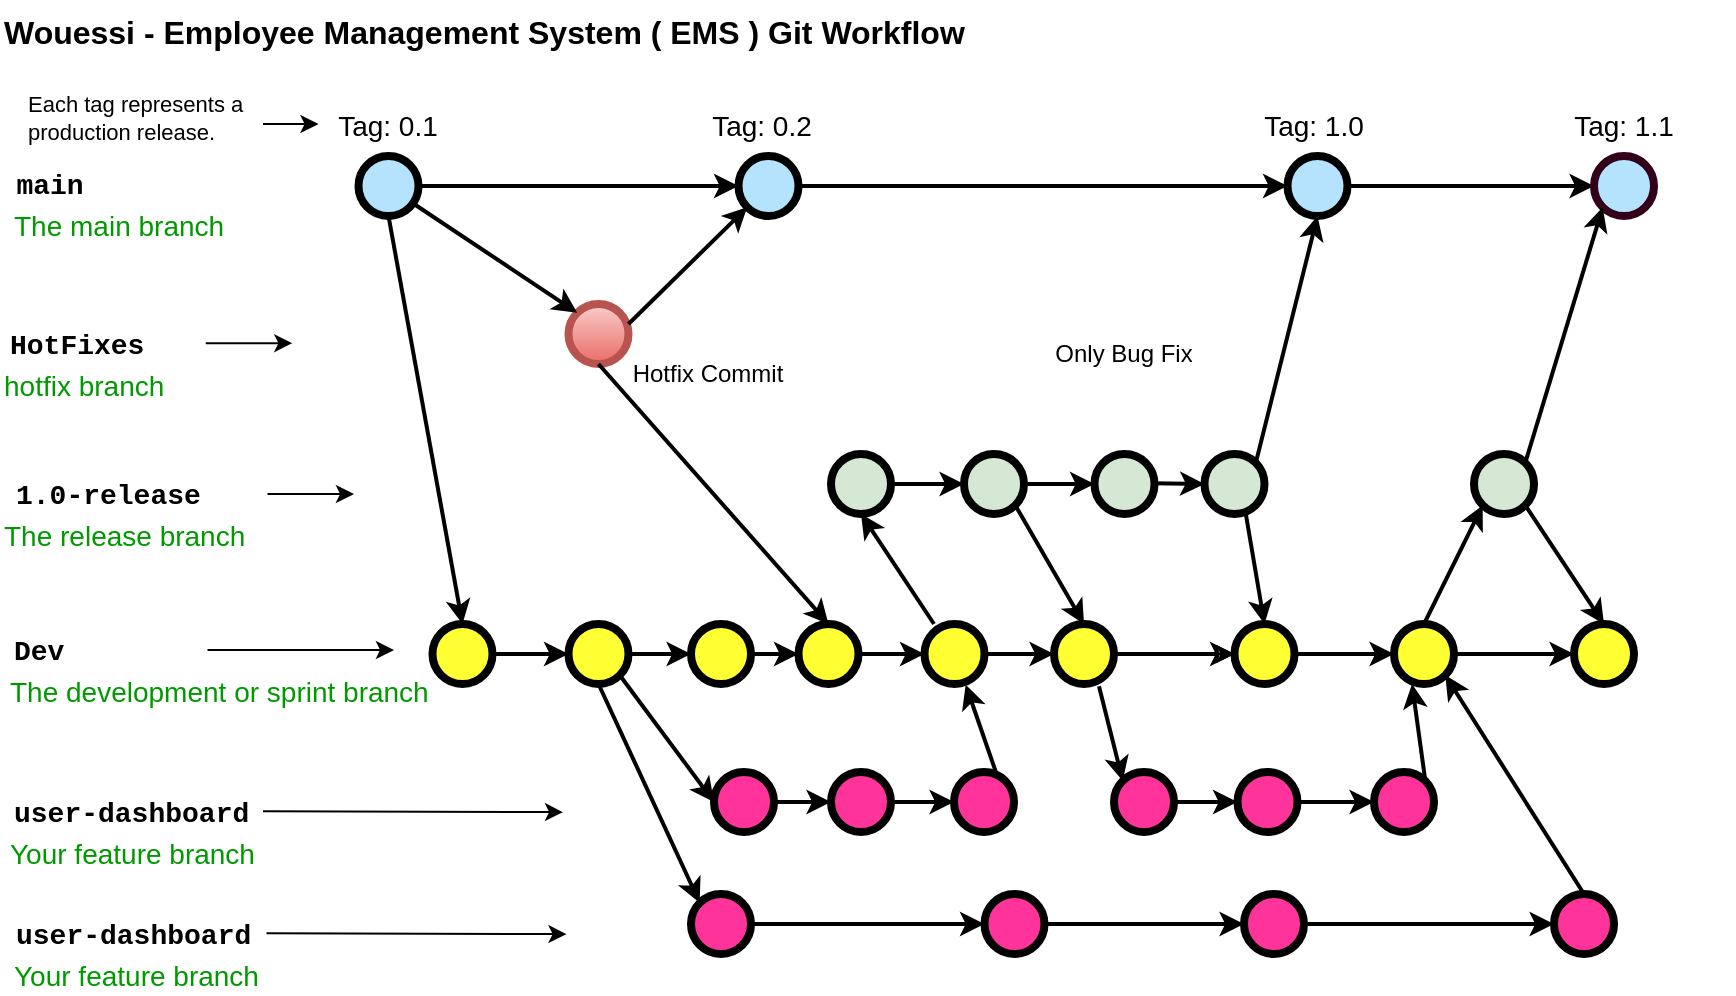 <mxfile version="26.0.8">
  <diagram id="yPxyJZ8AM_hMuL3Unpa9" name="complex gitflow">
    <mxGraphModel dx="1195" dy="658" grid="1" gridSize="10" guides="1" tooltips="1" connect="1" arrows="1" fold="1" page="1" pageScale="1" pageWidth="1100" pageHeight="850" math="0" shadow="0">
      <root>
        <mxCell id="0" />
        <mxCell id="1" parent="0" />
        <mxCell id="uWUnNED6HEl2aK5fdaIb-7" value="Hotfix Commit" style="text;html=1;strokeColor=none;fillColor=none;align=center;verticalAlign=middle;whiteSpace=wrap;overflow=hidden;" parent="1" vertex="1">
          <mxGeometry x="397.25" y="290" width="80" height="30" as="geometry" />
        </mxCell>
        <mxCell id="-gOCYcz9y2R_TqC1MYeh-145" value="" style="edgeStyle=orthogonalEdgeStyle;rounded=0;orthogonalLoop=1;jettySize=auto;html=1;entryX=0;entryY=0.5;entryDx=0;entryDy=0;entryPerimeter=0;strokeColor=default;strokeWidth=2;align=center;verticalAlign=middle;fontFamily=Helvetica;fontSize=11;fontColor=default;labelBackgroundColor=default;endArrow=classic;" edge="1" parent="1" source="uWUnNED6HEl2aK5fdaIb-10" target="-gOCYcz9y2R_TqC1MYeh-14">
          <mxGeometry relative="1" as="geometry">
            <mxPoint x="387.25" y="211" as="targetPoint" />
          </mxGeometry>
        </mxCell>
        <mxCell id="uWUnNED6HEl2aK5fdaIb-10" value="" style="verticalLabelPosition=bottom;verticalAlign=top;html=1;strokeWidth=4;shape=mxgraph.flowchart.on-page_reference;plain-blue;gradientColor=none;fillColor=#B5E3Fe;strokeColor=#000000;" parent="1" vertex="1">
          <mxGeometry x="262.25" y="196" width="30" height="30" as="geometry" />
        </mxCell>
        <mxCell id="-gOCYcz9y2R_TqC1MYeh-155" value="" style="edgeStyle=orthogonalEdgeStyle;rounded=0;orthogonalLoop=1;jettySize=auto;html=1;strokeColor=default;strokeWidth=2;align=center;verticalAlign=middle;fontFamily=Helvetica;fontSize=11;fontColor=default;labelBackgroundColor=default;endArrow=classic;" edge="1" parent="1" source="uWUnNED6HEl2aK5fdaIb-11" target="uWUnNED6HEl2aK5fdaIb-109">
          <mxGeometry relative="1" as="geometry">
            <mxPoint x="851.75" y="211" as="targetPoint" />
          </mxGeometry>
        </mxCell>
        <mxCell id="uWUnNED6HEl2aK5fdaIb-11" value="" style="verticalLabelPosition=bottom;verticalAlign=top;html=1;strokeWidth=4;shape=mxgraph.flowchart.on-page_reference;plain-blue;gradientColor=none;strokeColor=#000000;fillColor=#B5E3FE;" parent="1" vertex="1">
          <mxGeometry x="726.75" y="196" width="30" height="30" as="geometry" />
        </mxCell>
        <mxCell id="uWUnNED6HEl2aK5fdaIb-109" value="" style="verticalLabelPosition=bottom;verticalAlign=top;html=1;strokeWidth=4;shape=mxgraph.flowchart.on-page_reference;plain-blue;gradientColor=none;strokeColor=#33001A;fillColor=#B5E3FE;" parent="1" vertex="1">
          <mxGeometry x="880" y="196" width="30" height="30" as="geometry" />
        </mxCell>
        <mxCell id="uWUnNED6HEl2aK5fdaIb-13" value="main" style="text;html=1;strokeColor=none;fillColor=none;align=center;verticalAlign=middle;whiteSpace=wrap;overflow=hidden;fontSize=14;fontStyle=1;fontFamily=Courier New;" parent="1" vertex="1">
          <mxGeometry x="83" y="190" width="50" height="42" as="geometry" />
        </mxCell>
        <mxCell id="uWUnNED6HEl2aK5fdaIb-15" value="" style="verticalLabelPosition=bottom;verticalAlign=top;html=1;strokeWidth=4;shape=mxgraph.flowchart.on-page_reference;plain-purple;gradientColor=none;strokeColor=#000000;fillColor=#D5E8D4;" parent="1" vertex="1">
          <mxGeometry x="498.5" y="345" width="30" height="30" as="geometry" />
        </mxCell>
        <mxCell id="uWUnNED6HEl2aK5fdaIb-17" value="" style="verticalLabelPosition=bottom;verticalAlign=top;html=1;strokeWidth=4;shape=mxgraph.flowchart.on-page_reference;plain-purple;gradientColor=none;strokeColor=#000000;fillColor=#D5E8D4;" parent="1" vertex="1">
          <mxGeometry x="565" y="345" width="30" height="30" as="geometry" />
        </mxCell>
        <mxCell id="uWUnNED6HEl2aK5fdaIb-19" value="" style="verticalLabelPosition=bottom;verticalAlign=top;html=1;strokeWidth=4;shape=mxgraph.flowchart.on-page_reference;plain-purple;gradientColor=none;strokeColor=#000000;fillColor=#D5E8D4;" parent="1" vertex="1">
          <mxGeometry x="630.25" y="345" width="30" height="30" as="geometry" />
        </mxCell>
        <mxCell id="uWUnNED6HEl2aK5fdaIb-20" value="1.0-release" style="text;html=1;strokeColor=none;fillColor=none;align=left;verticalAlign=middle;whiteSpace=wrap;overflow=hidden;fontSize=14;fontStyle=1;fontFamily=Courier New;" parent="1" vertex="1">
          <mxGeometry x="88.75" y="355" width="191.25" height="20" as="geometry" />
        </mxCell>
        <mxCell id="-gOCYcz9y2R_TqC1MYeh-123" value="" style="edgeStyle=orthogonalEdgeStyle;rounded=0;orthogonalLoop=1;jettySize=auto;html=1;entryX=0;entryY=0.5;entryDx=0;entryDy=0;entryPerimeter=0;strokeWidth=2;strokeColor=default;align=center;verticalAlign=middle;fontFamily=Helvetica;fontSize=11;fontColor=default;labelBackgroundColor=default;endArrow=classic;" edge="1" parent="1" source="uWUnNED6HEl2aK5fdaIb-69" target="-gOCYcz9y2R_TqC1MYeh-24">
          <mxGeometry relative="1" as="geometry" />
        </mxCell>
        <mxCell id="uWUnNED6HEl2aK5fdaIb-69" value="" style="verticalLabelPosition=bottom;verticalAlign=top;html=1;strokeWidth=4;shape=mxgraph.flowchart.on-page_reference;plain-purple;gradientColor=none;strokeColor=#000000;fillColor=#FFFF33;" parent="1" vertex="1">
          <mxGeometry x="299.25" y="430" width="30" height="30" as="geometry" />
        </mxCell>
        <mxCell id="-gOCYcz9y2R_TqC1MYeh-119" value="" style="edgeStyle=orthogonalEdgeStyle;rounded=0;orthogonalLoop=1;jettySize=auto;html=1;strokeWidth=2;strokeColor=default;align=center;verticalAlign=middle;fontFamily=Helvetica;fontSize=11;fontColor=default;labelBackgroundColor=default;endArrow=classic;" edge="1" parent="1" source="uWUnNED6HEl2aK5fdaIb-70" target="uWUnNED6HEl2aK5fdaIb-77">
          <mxGeometry relative="1" as="geometry" />
        </mxCell>
        <mxCell id="uWUnNED6HEl2aK5fdaIb-70" value="" style="verticalLabelPosition=bottom;verticalAlign=top;html=1;strokeWidth=4;shape=mxgraph.flowchart.on-page_reference;plain-purple;gradientColor=none;strokeColor=#000000;fillColor=#FFFF33;align=center;fontFamily=Helvetica;fontSize=12;fontColor=default;" parent="1" vertex="1">
          <mxGeometry x="545.25" y="430" width="30" height="30" as="geometry" />
        </mxCell>
        <mxCell id="-gOCYcz9y2R_TqC1MYeh-115" value="" style="edgeStyle=orthogonalEdgeStyle;rounded=0;orthogonalLoop=1;jettySize=auto;html=1;" edge="1" parent="1" source="uWUnNED6HEl2aK5fdaIb-77" target="-gOCYcz9y2R_TqC1MYeh-55">
          <mxGeometry relative="1" as="geometry" />
        </mxCell>
        <mxCell id="uWUnNED6HEl2aK5fdaIb-77" value="" style="verticalLabelPosition=bottom;verticalAlign=top;html=1;strokeWidth=4;shape=mxgraph.flowchart.on-page_reference;plain-purple;gradientColor=none;strokeColor=#000000;fillColor=#FFFF33;align=center;fontFamily=Helvetica;fontSize=12;fontColor=default;" parent="1" vertex="1">
          <mxGeometry x="610" y="430" width="30" height="30" as="geometry" />
        </mxCell>
        <mxCell id="uWUnNED6HEl2aK5fdaIb-95" value="" style="verticalLabelPosition=bottom;verticalAlign=top;html=1;strokeWidth=4;shape=mxgraph.flowchart.on-page_reference;plain-purple;gradientColor=none;strokeColor=#000000;fillColor=#FFFF33;align=center;fontFamily=Helvetica;fontSize=12;fontColor=default;" parent="1" vertex="1">
          <mxGeometry x="870" y="430" width="30" height="30" as="geometry" />
        </mxCell>
        <mxCell id="uWUnNED6HEl2aK5fdaIb-76" value="Dev" style="text;html=1;strokeColor=none;fillColor=none;align=left;verticalAlign=middle;whiteSpace=wrap;overflow=hidden;fontSize=14;fontStyle=1;fontFamily=Courier New;" parent="1" vertex="1">
          <mxGeometry x="87.75" y="433" width="91" height="20" as="geometry" />
        </mxCell>
        <mxCell id="uWUnNED6HEl2aK5fdaIb-84" value="" style="verticalLabelPosition=bottom;verticalAlign=top;html=1;strokeWidth=4;shape=mxgraph.flowchart.on-page_reference;plain-purple;gradientColor=none;strokeColor=#000000;fillColor=#FF3399;align=center;fontFamily=Helvetica;fontSize=12;fontColor=default;" parent="1" vertex="1">
          <mxGeometry x="560" y="504" width="30" height="30" as="geometry" />
        </mxCell>
        <mxCell id="uWUnNED6HEl2aK5fdaIb-86" value="user-dashboard" style="text;html=1;strokeColor=none;fillColor=none;align=left;verticalAlign=middle;whiteSpace=wrap;overflow=hidden;fontSize=14;fontStyle=1;fontFamily=Courier New;" parent="1" vertex="1">
          <mxGeometry x="87.5" y="514" width="240" height="20" as="geometry" />
        </mxCell>
        <mxCell id="uWUnNED6HEl2aK5fdaIb-87" value="The development or sprint branch" style="text;html=1;strokeColor=none;fillColor=none;align=left;verticalAlign=middle;whiteSpace=wrap;overflow=hidden;fontSize=14;fontStyle=0;fontColor=#009900;" parent="1" vertex="1">
          <mxGeometry x="85.75" y="453" width="240" height="20" as="geometry" />
        </mxCell>
        <mxCell id="uWUnNED6HEl2aK5fdaIb-88" value="Your feature branch" style="text;html=1;strokeColor=none;fillColor=none;align=left;verticalAlign=middle;whiteSpace=wrap;overflow=hidden;fontSize=14;fontStyle=0;fontColor=#009900;" parent="1" vertex="1">
          <mxGeometry x="85.75" y="534" width="240" height="20" as="geometry" />
        </mxCell>
        <mxCell id="uWUnNED6HEl2aK5fdaIb-89" value="The release branch" style="text;html=1;strokeColor=none;fillColor=none;align=left;verticalAlign=middle;whiteSpace=wrap;overflow=hidden;fontSize=14;fontStyle=0;fontColor=#009900;" parent="1" vertex="1">
          <mxGeometry x="83" y="375" width="240" height="20" as="geometry" />
        </mxCell>
        <mxCell id="uWUnNED6HEl2aK5fdaIb-90" value="The main branch&lt;br&gt;" style="text;html=1;strokeColor=none;fillColor=none;align=left;verticalAlign=middle;whiteSpace=wrap;overflow=hidden;fontSize=14;fontStyle=0;fontColor=#009900;" parent="1" vertex="1">
          <mxGeometry x="88.25" y="220" width="146.75" height="20" as="geometry" />
        </mxCell>
        <mxCell id="uWUnNED6HEl2aK5fdaIb-91" value="" style="endArrow=classic;html=1;strokeWidth=1;fontFamily=Courier New;fontColor=#009900;" parent="1" edge="1">
          <mxGeometry width="50" height="50" relative="1" as="geometry">
            <mxPoint x="214.5" y="523.58" as="sourcePoint" />
            <mxPoint x="364.5" y="524.08" as="targetPoint" />
          </mxGeometry>
        </mxCell>
        <mxCell id="uWUnNED6HEl2aK5fdaIb-92" value="" style="endArrow=classic;html=1;strokeWidth=1;fontFamily=Courier New;fontColor=#009900;" parent="1" edge="1">
          <mxGeometry width="50" height="50" relative="1" as="geometry">
            <mxPoint x="186.75" y="443" as="sourcePoint" />
            <mxPoint x="280" y="443" as="targetPoint" />
          </mxGeometry>
        </mxCell>
        <mxCell id="uWUnNED6HEl2aK5fdaIb-93" value="" style="endArrow=classic;html=1;strokeWidth=1;fontFamily=Courier New;fontColor=#009900;" parent="1" edge="1">
          <mxGeometry width="50" height="50" relative="1" as="geometry">
            <mxPoint x="216.75" y="365" as="sourcePoint" />
            <mxPoint x="260" y="365" as="targetPoint" />
          </mxGeometry>
        </mxCell>
        <mxCell id="uWUnNED6HEl2aK5fdaIb-101" value="Tag: 1.0" style="text;html=1;strokeColor=none;fillColor=none;align=center;verticalAlign=middle;whiteSpace=wrap;overflow=hidden;fontSize=14;" parent="1" vertex="1">
          <mxGeometry x="685.25" y="170" width="110" height="20" as="geometry" />
        </mxCell>
        <mxCell id="uWUnNED6HEl2aK5fdaIb-103" value="Tag: 0.1" style="text;html=1;strokeColor=none;fillColor=none;align=center;verticalAlign=middle;whiteSpace=wrap;overflow=hidden;fontSize=14;" parent="1" vertex="1">
          <mxGeometry x="242.25" y="170" width="70" height="20" as="geometry" />
        </mxCell>
        <mxCell id="uWUnNED6HEl2aK5fdaIb-106" value="" style="verticalLabelPosition=bottom;verticalAlign=top;html=1;strokeWidth=4;shape=mxgraph.flowchart.on-page_reference;plain-purple;gradientColor=none;strokeColor=#000000;fillColor=#D5E8D4;" parent="1" vertex="1">
          <mxGeometry x="820" y="345" width="30" height="30" as="geometry" />
        </mxCell>
        <mxCell id="uWUnNED6HEl2aK5fdaIb-116" value="Tag: 1.1" style="text;html=1;strokeColor=none;fillColor=none;align=center;verticalAlign=middle;whiteSpace=wrap;overflow=hidden;fontSize=14;" parent="1" vertex="1">
          <mxGeometry x="840" y="170" width="110" height="20" as="geometry" />
        </mxCell>
        <mxCell id="fSnZ5vnYTslC5NarKmr_-9" value="" style="edgeStyle=orthogonalEdgeStyle;rounded=0;orthogonalLoop=1;jettySize=auto;html=1;fontSize=12;fontColor=#000000;entryX=0;entryY=0.5;entryDx=0;entryDy=0;" parent="1" source="fSnZ5vnYTslC5NarKmr_-8" target="uWUnNED6HEl2aK5fdaIb-103" edge="1">
          <mxGeometry relative="1" as="geometry">
            <mxPoint x="222.25" y="180" as="targetPoint" />
            <Array as="points">
              <mxPoint x="222.25" y="180" />
              <mxPoint x="222.25" y="180" />
            </Array>
          </mxGeometry>
        </mxCell>
        <mxCell id="fSnZ5vnYTslC5NarKmr_-8" value="&lt;span style=&quot;text-align: center; font-size: 11px;&quot;&gt;Each tag represents a production release.&lt;/span&gt;" style="text;html=1;strokeColor=none;fillColor=none;align=left;verticalAlign=middle;whiteSpace=wrap;overflow=hidden;fontSize=11;fontStyle=0;fontColor=#000000;" parent="1" vertex="1">
          <mxGeometry x="94.5" y="158" width="120" height="38" as="geometry" />
        </mxCell>
        <UserObject label="Wouessi - Employee Management System ( EMS ) Git Workflow" link="https://nvie.com/posts/a-successful-git-branching-model/" id="9hBKPDzoitwpIBdzFDQ7-2">
          <mxCell style="text;whiteSpace=wrap;html=1;fontStyle=1;fontSize=16;" parent="1" vertex="1">
            <mxGeometry x="83" y="118" width="855.5" height="40" as="geometry" />
          </mxCell>
        </UserObject>
        <mxCell id="9hBKPDzoitwpIBdzFDQ7-61" value="Tag: 0.2" style="text;html=1;strokeColor=none;fillColor=none;align=center;verticalAlign=middle;whiteSpace=wrap;overflow=hidden;fontSize=14;" parent="1" vertex="1">
          <mxGeometry x="428.5" y="170" width="70" height="20" as="geometry" />
        </mxCell>
        <mxCell id="-gOCYcz9y2R_TqC1MYeh-131" value="" style="edgeStyle=orthogonalEdgeStyle;rounded=0;orthogonalLoop=1;jettySize=auto;html=1;strokeColor=default;strokeWidth=2;align=center;verticalAlign=middle;fontFamily=Helvetica;fontSize=11;fontColor=default;labelBackgroundColor=default;endArrow=classic;" edge="1" parent="1" source="uWUnNED6HEl2aK5fdaIb-82" target="-gOCYcz9y2R_TqC1MYeh-28">
          <mxGeometry relative="1" as="geometry" />
        </mxCell>
        <mxCell id="uWUnNED6HEl2aK5fdaIb-82" value="" style="verticalLabelPosition=bottom;verticalAlign=top;html=1;strokeWidth=4;shape=mxgraph.flowchart.on-page_reference;plain-purple;gradientColor=none;strokeColor=#000000;fillColor=#FF3399;" parent="1" vertex="1">
          <mxGeometry x="440" y="504" width="30" height="30" as="geometry" />
        </mxCell>
        <mxCell id="-gOCYcz9y2R_TqC1MYeh-7" value="HotFixes" style="text;html=1;strokeColor=none;fillColor=none;align=left;verticalAlign=middle;whiteSpace=wrap;overflow=hidden;fontSize=14;fontStyle=1;fontFamily=Courier New;" vertex="1" parent="1">
          <mxGeometry x="85.75" y="280" width="191.25" height="20" as="geometry" />
        </mxCell>
        <mxCell id="-gOCYcz9y2R_TqC1MYeh-8" value="hotfix branch" style="text;html=1;strokeColor=none;fillColor=none;align=left;verticalAlign=middle;whiteSpace=wrap;overflow=hidden;fontSize=14;fontStyle=0;fontColor=#009900;" vertex="1" parent="1">
          <mxGeometry x="83" y="300" width="240" height="20" as="geometry" />
        </mxCell>
        <mxCell id="-gOCYcz9y2R_TqC1MYeh-9" value="" style="endArrow=classic;html=1;strokeWidth=1;fontFamily=Courier New;fontColor=#009900;" edge="1" parent="1">
          <mxGeometry width="50" height="50" relative="1" as="geometry">
            <mxPoint x="185.88" y="289.58" as="sourcePoint" />
            <mxPoint x="229.13" y="289.58" as="targetPoint" />
          </mxGeometry>
        </mxCell>
        <mxCell id="-gOCYcz9y2R_TqC1MYeh-11" value="" style="verticalLabelPosition=bottom;verticalAlign=top;html=1;strokeWidth=4;shape=mxgraph.flowchart.on-page_reference;plain-blue;gradientColor=#EA6B66;strokeColor=#B85450;fillColor=#F8CECC;" vertex="1" parent="1">
          <mxGeometry x="367.25" y="270" width="30" height="30" as="geometry" />
        </mxCell>
        <mxCell id="-gOCYcz9y2R_TqC1MYeh-148" value="" style="edgeStyle=orthogonalEdgeStyle;rounded=0;orthogonalLoop=1;jettySize=auto;html=1;entryX=0;entryY=0.5;entryDx=0;entryDy=0;entryPerimeter=0;strokeColor=default;strokeWidth=2;align=center;verticalAlign=middle;fontFamily=Helvetica;fontSize=11;fontColor=default;labelBackgroundColor=default;endArrow=classic;" edge="1" parent="1" source="-gOCYcz9y2R_TqC1MYeh-14" target="uWUnNED6HEl2aK5fdaIb-11">
          <mxGeometry relative="1" as="geometry">
            <mxPoint x="577.25" y="211" as="targetPoint" />
          </mxGeometry>
        </mxCell>
        <mxCell id="-gOCYcz9y2R_TqC1MYeh-14" value="" style="verticalLabelPosition=bottom;verticalAlign=top;html=1;strokeWidth=4;shape=mxgraph.flowchart.on-page_reference;plain-blue;gradientColor=none;strokeColor=#000000;fillColor=#B5E3FE;" vertex="1" parent="1">
          <mxGeometry x="452.25" y="196" width="30" height="30" as="geometry" />
        </mxCell>
        <mxCell id="-gOCYcz9y2R_TqC1MYeh-20" value="user-dashboard" style="text;html=1;strokeColor=none;fillColor=none;align=left;verticalAlign=middle;whiteSpace=wrap;overflow=hidden;fontSize=14;fontStyle=1;fontFamily=Courier New;" vertex="1" parent="1">
          <mxGeometry x="89.25" y="575" width="240" height="20" as="geometry" />
        </mxCell>
        <mxCell id="-gOCYcz9y2R_TqC1MYeh-21" value="Your feature branch" style="text;html=1;strokeColor=none;fillColor=none;align=left;verticalAlign=middle;whiteSpace=wrap;overflow=hidden;fontSize=14;fontStyle=0;fontColor=#009900;" vertex="1" parent="1">
          <mxGeometry x="87.5" y="595" width="240" height="20" as="geometry" />
        </mxCell>
        <mxCell id="-gOCYcz9y2R_TqC1MYeh-22" value="" style="endArrow=classic;html=1;strokeWidth=1;fontFamily=Courier New;fontColor=#009900;" edge="1" parent="1">
          <mxGeometry width="50" height="50" relative="1" as="geometry">
            <mxPoint x="216.25" y="584.58" as="sourcePoint" />
            <mxPoint x="366.25" y="585.08" as="targetPoint" />
          </mxGeometry>
        </mxCell>
        <mxCell id="-gOCYcz9y2R_TqC1MYeh-128" value="" style="edgeStyle=orthogonalEdgeStyle;rounded=0;orthogonalLoop=1;jettySize=auto;html=1;strokeColor=default;strokeWidth=2;align=center;verticalAlign=middle;fontFamily=Helvetica;fontSize=11;fontColor=default;labelBackgroundColor=default;endArrow=classic;" edge="1" parent="1" source="-gOCYcz9y2R_TqC1MYeh-23" target="-gOCYcz9y2R_TqC1MYeh-19">
          <mxGeometry relative="1" as="geometry" />
        </mxCell>
        <mxCell id="-gOCYcz9y2R_TqC1MYeh-23" value="" style="verticalLabelPosition=bottom;verticalAlign=top;html=1;strokeWidth=4;shape=mxgraph.flowchart.on-page_reference;plain-purple;gradientColor=none;strokeColor=#000000;fillColor=#FF3399;align=center;fontFamily=Helvetica;fontSize=12;fontColor=default;" vertex="1" parent="1">
          <mxGeometry x="428.5" y="565" width="30" height="30" as="geometry" />
        </mxCell>
        <mxCell id="-gOCYcz9y2R_TqC1MYeh-122" value="" style="edgeStyle=orthogonalEdgeStyle;rounded=0;orthogonalLoop=1;jettySize=auto;html=1;strokeColor=default;strokeWidth=2;align=center;verticalAlign=middle;fontFamily=Helvetica;fontSize=11;fontColor=default;labelBackgroundColor=default;endArrow=classic;" edge="1" parent="1" source="-gOCYcz9y2R_TqC1MYeh-24" target="-gOCYcz9y2R_TqC1MYeh-102">
          <mxGeometry relative="1" as="geometry" />
        </mxCell>
        <mxCell id="-gOCYcz9y2R_TqC1MYeh-24" value="" style="verticalLabelPosition=bottom;verticalAlign=top;html=1;strokeWidth=4;shape=mxgraph.flowchart.on-page_reference;plain-purple;gradientColor=none;strokeColor=#000000;fillColor=#FFFF33;" vertex="1" parent="1">
          <mxGeometry x="367.25" y="430" width="30" height="30" as="geometry" />
        </mxCell>
        <mxCell id="-gOCYcz9y2R_TqC1MYeh-132" value="" style="edgeStyle=orthogonalEdgeStyle;rounded=0;orthogonalLoop=1;jettySize=auto;html=1;strokeColor=default;strokeWidth=2;align=center;verticalAlign=middle;fontFamily=Helvetica;fontSize=11;fontColor=default;labelBackgroundColor=default;endArrow=classic;" edge="1" parent="1" source="-gOCYcz9y2R_TqC1MYeh-28" target="uWUnNED6HEl2aK5fdaIb-84">
          <mxGeometry relative="1" as="geometry" />
        </mxCell>
        <mxCell id="-gOCYcz9y2R_TqC1MYeh-28" value="" style="verticalLabelPosition=bottom;verticalAlign=top;html=1;strokeWidth=4;shape=mxgraph.flowchart.on-page_reference;plain-purple;gradientColor=none;strokeColor=#000000;fillColor=#FF3399;" vertex="1" parent="1">
          <mxGeometry x="498.5" y="504" width="30" height="30" as="geometry" />
        </mxCell>
        <mxCell id="-gOCYcz9y2R_TqC1MYeh-31" value="" style="verticalLabelPosition=bottom;verticalAlign=top;html=1;strokeWidth=4;shape=mxgraph.flowchart.on-page_reference;plain-purple;gradientColor=none;strokeColor=#000000;fillColor=#FF3399;align=center;fontFamily=Helvetica;fontSize=12;fontColor=default;" vertex="1" parent="1">
          <mxGeometry x="860" y="565" width="30" height="30" as="geometry" />
        </mxCell>
        <mxCell id="-gOCYcz9y2R_TqC1MYeh-39" value="" style="verticalLabelPosition=bottom;verticalAlign=top;html=1;strokeWidth=4;shape=mxgraph.flowchart.on-page_reference;plain-purple;gradientColor=none;strokeColor=#000000;fillColor=#FFFF33;align=center;fontFamily=Helvetica;fontSize=12;fontColor=default;" vertex="1" parent="1">
          <mxGeometry x="780" y="430" width="30" height="30" as="geometry" />
        </mxCell>
        <mxCell id="-gOCYcz9y2R_TqC1MYeh-48" value="" style="verticalLabelPosition=bottom;verticalAlign=top;html=1;strokeWidth=4;shape=mxgraph.flowchart.on-page_reference;plain-purple;gradientColor=none;strokeColor=#000000;fillColor=#FF3399;align=center;fontFamily=Helvetica;fontSize=12;fontColor=default;" vertex="1" parent="1">
          <mxGeometry x="770" y="504" width="30" height="30" as="geometry" />
        </mxCell>
        <mxCell id="-gOCYcz9y2R_TqC1MYeh-133" value="" style="edgeStyle=orthogonalEdgeStyle;rounded=0;orthogonalLoop=1;jettySize=auto;html=1;strokeColor=default;strokeWidth=2;align=center;verticalAlign=middle;fontFamily=Helvetica;fontSize=11;fontColor=default;labelBackgroundColor=default;endArrow=classic;" edge="1" parent="1" source="-gOCYcz9y2R_TqC1MYeh-50" target="-gOCYcz9y2R_TqC1MYeh-51">
          <mxGeometry relative="1" as="geometry" />
        </mxCell>
        <mxCell id="-gOCYcz9y2R_TqC1MYeh-50" value="" style="verticalLabelPosition=bottom;verticalAlign=top;html=1;strokeWidth=4;shape=mxgraph.flowchart.on-page_reference;plain-purple;gradientColor=none;strokeColor=#000000;fillColor=#FF3399;" vertex="1" parent="1">
          <mxGeometry x="640" y="504" width="30" height="30" as="geometry" />
        </mxCell>
        <mxCell id="-gOCYcz9y2R_TqC1MYeh-134" value="" style="edgeStyle=orthogonalEdgeStyle;rounded=0;orthogonalLoop=1;jettySize=auto;html=1;strokeColor=default;strokeWidth=2;align=center;verticalAlign=middle;fontFamily=Helvetica;fontSize=11;fontColor=default;labelBackgroundColor=default;endArrow=classic;" edge="1" parent="1" source="-gOCYcz9y2R_TqC1MYeh-51" target="-gOCYcz9y2R_TqC1MYeh-48">
          <mxGeometry relative="1" as="geometry" />
        </mxCell>
        <mxCell id="-gOCYcz9y2R_TqC1MYeh-51" value="" style="verticalLabelPosition=bottom;verticalAlign=top;html=1;strokeWidth=4;shape=mxgraph.flowchart.on-page_reference;plain-purple;gradientColor=none;strokeColor=#000000;fillColor=#FF3399;" vertex="1" parent="1">
          <mxGeometry x="701.75" y="504" width="30" height="30" as="geometry" />
        </mxCell>
        <mxCell id="-gOCYcz9y2R_TqC1MYeh-56" value="" style="edgeStyle=orthogonalEdgeStyle;curved=1;rounded=0;orthogonalLoop=1;jettySize=auto;html=1;endArrow=classic;endFill=0;strokeWidth=2;fontFamily=Helvetica;fontColor=default;strokeColor=default;align=center;verticalAlign=middle;fontSize=11;labelBackgroundColor=default;" edge="1" parent="1" source="uWUnNED6HEl2aK5fdaIb-77" target="-gOCYcz9y2R_TqC1MYeh-55">
          <mxGeometry relative="1" as="geometry">
            <mxPoint x="640" y="445" as="sourcePoint" />
            <mxPoint x="780" y="445" as="targetPoint" />
          </mxGeometry>
        </mxCell>
        <mxCell id="-gOCYcz9y2R_TqC1MYeh-156" value="" style="edgeStyle=orthogonalEdgeStyle;rounded=0;orthogonalLoop=1;jettySize=auto;html=1;strokeColor=default;strokeWidth=2;align=center;verticalAlign=middle;fontFamily=Helvetica;fontSize=11;fontColor=default;labelBackgroundColor=default;endArrow=classic;" edge="1" parent="1" source="-gOCYcz9y2R_TqC1MYeh-55" target="-gOCYcz9y2R_TqC1MYeh-39">
          <mxGeometry relative="1" as="geometry" />
        </mxCell>
        <mxCell id="-gOCYcz9y2R_TqC1MYeh-55" value="" style="verticalLabelPosition=bottom;verticalAlign=top;html=1;strokeWidth=4;shape=mxgraph.flowchart.on-page_reference;plain-purple;gradientColor=none;strokeColor=#000000;fillColor=#FFFF33;align=center;fontFamily=Helvetica;fontSize=12;fontColor=default;" vertex="1" parent="1">
          <mxGeometry x="700.25" y="430" width="30" height="30" as="geometry" />
        </mxCell>
        <mxCell id="-gOCYcz9y2R_TqC1MYeh-120" value="" style="edgeStyle=orthogonalEdgeStyle;rounded=0;orthogonalLoop=1;jettySize=auto;html=1;entryX=0;entryY=0.5;entryDx=0;entryDy=0;entryPerimeter=0;strokeWidth=2;strokeColor=default;align=center;verticalAlign=middle;fontFamily=Helvetica;fontSize=11;fontColor=default;labelBackgroundColor=default;endArrow=classic;" edge="1" parent="1" source="-gOCYcz9y2R_TqC1MYeh-57" target="uWUnNED6HEl2aK5fdaIb-70">
          <mxGeometry relative="1" as="geometry">
            <mxPoint x="540" y="445" as="targetPoint" />
          </mxGeometry>
        </mxCell>
        <mxCell id="-gOCYcz9y2R_TqC1MYeh-57" value="" style="verticalLabelPosition=bottom;verticalAlign=top;html=1;strokeWidth=4;shape=mxgraph.flowchart.on-page_reference;plain-purple;gradientColor=none;strokeColor=#000000;fillColor=#FFFF33;align=center;fontFamily=Helvetica;fontSize=12;fontColor=default;" vertex="1" parent="1">
          <mxGeometry x="482.25" y="430" width="30" height="30" as="geometry" />
        </mxCell>
        <mxCell id="-gOCYcz9y2R_TqC1MYeh-68" value="" style="verticalLabelPosition=bottom;verticalAlign=top;html=1;strokeWidth=4;shape=mxgraph.flowchart.on-page_reference;plain-purple;gradientColor=none;strokeColor=#000000;fillColor=#D5E8D4;" vertex="1" parent="1">
          <mxGeometry x="685.25" y="345" width="30" height="30" as="geometry" />
        </mxCell>
        <mxCell id="-gOCYcz9y2R_TqC1MYeh-71" value="Only Bug Fix" style="text;html=1;strokeColor=none;fillColor=none;align=center;verticalAlign=middle;whiteSpace=wrap;overflow=hidden;" vertex="1" parent="1">
          <mxGeometry x="605.25" y="280" width="80" height="30" as="geometry" />
        </mxCell>
        <mxCell id="-gOCYcz9y2R_TqC1MYeh-82" value="" style="endArrow=classic;html=1;rounded=0;strokeWidth=2;exitX=0.855;exitY=0.855;exitDx=0;exitDy=0;exitPerimeter=0;entryX=0.5;entryY=0;entryDx=0;entryDy=0;entryPerimeter=0;strokeColor=default;align=center;verticalAlign=middle;fontFamily=Helvetica;fontSize=11;fontColor=default;labelBackgroundColor=default;" edge="1" parent="1" source="uWUnNED6HEl2aK5fdaIb-17" target="uWUnNED6HEl2aK5fdaIb-77">
          <mxGeometry width="50" height="50" relative="1" as="geometry">
            <mxPoint x="650.25" y="425" as="sourcePoint" />
            <mxPoint x="700.25" y="375" as="targetPoint" />
          </mxGeometry>
        </mxCell>
        <mxCell id="-gOCYcz9y2R_TqC1MYeh-83" value="" style="endArrow=classic;html=1;rounded=0;strokeWidth=2;exitX=0.694;exitY=-0.011;exitDx=0;exitDy=0;exitPerimeter=0;entryX=0.686;entryY=1.011;entryDx=0;entryDy=0;entryPerimeter=0;strokeColor=default;align=center;verticalAlign=middle;fontFamily=Helvetica;fontSize=11;fontColor=default;labelBackgroundColor=default;" edge="1" parent="1" source="uWUnNED6HEl2aK5fdaIb-84" target="uWUnNED6HEl2aK5fdaIb-70">
          <mxGeometry width="50" height="50" relative="1" as="geometry">
            <mxPoint x="630.25" y="534.0" as="sourcePoint" />
            <mxPoint x="588.51" y="477.83" as="targetPoint" />
          </mxGeometry>
        </mxCell>
        <mxCell id="-gOCYcz9y2R_TqC1MYeh-84" value="" style="endArrow=classic;html=1;rounded=0;strokeWidth=2;exitX=1;exitY=0.5;exitDx=0;exitDy=0;exitPerimeter=0;entryX=0;entryY=0.5;entryDx=0;entryDy=0;entryPerimeter=0;strokeColor=default;align=center;verticalAlign=middle;fontFamily=Helvetica;fontSize=11;fontColor=default;labelBackgroundColor=default;" edge="1" parent="1" source="uWUnNED6HEl2aK5fdaIb-15" target="uWUnNED6HEl2aK5fdaIb-17">
          <mxGeometry width="50" height="50" relative="1" as="geometry">
            <mxPoint x="555" y="346" as="sourcePoint" />
            <mxPoint x="545" y="290" as="targetPoint" />
          </mxGeometry>
        </mxCell>
        <mxCell id="-gOCYcz9y2R_TqC1MYeh-85" value="" style="endArrow=classic;html=1;rounded=0;strokeWidth=2;exitX=1;exitY=0.5;exitDx=0;exitDy=0;exitPerimeter=0;entryX=0;entryY=0.5;entryDx=0;entryDy=0;entryPerimeter=0;strokeColor=default;align=center;verticalAlign=middle;fontFamily=Helvetica;fontSize=11;fontColor=default;labelBackgroundColor=default;" edge="1" parent="1" source="uWUnNED6HEl2aK5fdaIb-17" target="uWUnNED6HEl2aK5fdaIb-19">
          <mxGeometry width="50" height="50" relative="1" as="geometry">
            <mxPoint x="612.5" y="359.58" as="sourcePoint" />
            <mxPoint x="620" y="360" as="targetPoint" />
          </mxGeometry>
        </mxCell>
        <mxCell id="-gOCYcz9y2R_TqC1MYeh-88" value="" style="endArrow=classic;html=1;rounded=0;strokeWidth=2;exitX=1;exitY=0.5;exitDx=0;exitDy=0;exitPerimeter=0;entryX=0;entryY=0.5;entryDx=0;entryDy=0;entryPerimeter=0;strokeColor=default;align=center;verticalAlign=middle;fontFamily=Helvetica;fontSize=11;fontColor=default;labelBackgroundColor=default;" edge="1" parent="1" target="-gOCYcz9y2R_TqC1MYeh-68">
          <mxGeometry width="50" height="50" relative="1" as="geometry">
            <mxPoint x="658.5" y="359.58" as="sourcePoint" />
            <mxPoint x="680" y="360" as="targetPoint" />
          </mxGeometry>
        </mxCell>
        <mxCell id="-gOCYcz9y2R_TqC1MYeh-89" value="" style="endArrow=classic;html=1;rounded=0;strokeWidth=2;exitX=0.686;exitY=0.983;exitDx=0;exitDy=0;exitPerimeter=0;entryX=0.5;entryY=0;entryDx=0;entryDy=0;entryPerimeter=0;strokeColor=default;align=center;verticalAlign=middle;fontFamily=Helvetica;fontSize=11;fontColor=default;labelBackgroundColor=default;" edge="1" parent="1" source="-gOCYcz9y2R_TqC1MYeh-68" target="-gOCYcz9y2R_TqC1MYeh-55">
          <mxGeometry width="50" height="50" relative="1" as="geometry">
            <mxPoint x="715.25" y="359.58" as="sourcePoint" />
            <mxPoint x="741.75" y="360" as="targetPoint" />
          </mxGeometry>
        </mxCell>
        <mxCell id="-gOCYcz9y2R_TqC1MYeh-92" value="" style="endArrow=classic;html=1;rounded=0;strokeWidth=2;exitX=0.855;exitY=0.145;exitDx=0;exitDy=0;exitPerimeter=0;entryX=0.5;entryY=1;entryDx=0;entryDy=0;entryPerimeter=0;strokeColor=default;align=center;verticalAlign=middle;fontFamily=Helvetica;fontSize=11;fontColor=default;labelBackgroundColor=default;" edge="1" parent="1" source="-gOCYcz9y2R_TqC1MYeh-68" target="uWUnNED6HEl2aK5fdaIb-11">
          <mxGeometry width="50" height="50" relative="1" as="geometry">
            <mxPoint x="735" y="310" as="sourcePoint" />
            <mxPoint x="744" y="366" as="targetPoint" />
          </mxGeometry>
        </mxCell>
        <mxCell id="-gOCYcz9y2R_TqC1MYeh-93" value="" style="endArrow=classic;html=1;rounded=0;strokeWidth=2;exitX=0.5;exitY=0;exitDx=0;exitDy=0;exitPerimeter=0;entryX=0.145;entryY=0.855;entryDx=0;entryDy=0;entryPerimeter=0;strokeColor=default;align=center;verticalAlign=middle;fontFamily=Helvetica;fontSize=11;fontColor=default;labelBackgroundColor=default;" edge="1" parent="1" source="-gOCYcz9y2R_TqC1MYeh-39" target="uWUnNED6HEl2aK5fdaIb-106">
          <mxGeometry width="50" height="50" relative="1" as="geometry">
            <mxPoint x="801" y="411" as="sourcePoint" />
            <mxPoint x="770" y="355" as="targetPoint" />
          </mxGeometry>
        </mxCell>
        <mxCell id="-gOCYcz9y2R_TqC1MYeh-94" value="" style="endArrow=classic;html=1;rounded=0;strokeWidth=2;exitX=0.855;exitY=0.855;exitDx=0;exitDy=0;exitPerimeter=0;entryX=0.5;entryY=0;entryDx=0;entryDy=0;entryPerimeter=0;strokeColor=default;align=center;verticalAlign=middle;fontFamily=Helvetica;fontSize=11;fontColor=default;labelBackgroundColor=default;" edge="1" parent="1" source="uWUnNED6HEl2aK5fdaIb-106" target="uWUnNED6HEl2aK5fdaIb-95">
          <mxGeometry width="50" height="50" relative="1" as="geometry">
            <mxPoint x="909.5" y="414" as="sourcePoint" />
            <mxPoint x="938.5" y="355" as="targetPoint" />
          </mxGeometry>
        </mxCell>
        <mxCell id="-gOCYcz9y2R_TqC1MYeh-95" value="" style="endArrow=classic;html=1;rounded=0;strokeWidth=2;exitX=0.855;exitY=0.145;exitDx=0;exitDy=0;exitPerimeter=0;entryX=0.145;entryY=0.855;entryDx=0;entryDy=0;entryPerimeter=0;strokeColor=default;align=center;verticalAlign=middle;fontFamily=Helvetica;fontSize=11;fontColor=default;labelBackgroundColor=default;" edge="1" parent="1" source="uWUnNED6HEl2aK5fdaIb-106" target="uWUnNED6HEl2aK5fdaIb-109">
          <mxGeometry width="50" height="50" relative="1" as="geometry">
            <mxPoint x="938.5" y="363" as="sourcePoint" />
            <mxPoint x="969.5" y="240" as="targetPoint" />
          </mxGeometry>
        </mxCell>
        <mxCell id="-gOCYcz9y2R_TqC1MYeh-125" value="" style="edgeStyle=orthogonalEdgeStyle;rounded=0;orthogonalLoop=1;jettySize=auto;html=1;entryX=0;entryY=0.5;entryDx=0;entryDy=0;entryPerimeter=0;strokeColor=default;strokeWidth=2;align=center;verticalAlign=middle;fontFamily=Helvetica;fontSize=11;fontColor=default;labelBackgroundColor=default;endArrow=classic;" edge="1" parent="1" source="-gOCYcz9y2R_TqC1MYeh-30" target="-gOCYcz9y2R_TqC1MYeh-31">
          <mxGeometry relative="1" as="geometry">
            <mxPoint x="830" y="580" as="targetPoint" />
          </mxGeometry>
        </mxCell>
        <mxCell id="-gOCYcz9y2R_TqC1MYeh-30" value="" style="verticalLabelPosition=bottom;verticalAlign=top;html=1;strokeWidth=4;shape=mxgraph.flowchart.on-page_reference;plain-purple;gradientColor=none;strokeColor=#000000;fillColor=#FF3399;align=center;fontFamily=Helvetica;fontSize=12;fontColor=default;" vertex="1" parent="1">
          <mxGeometry x="705" y="565" width="30" height="30" as="geometry" />
        </mxCell>
        <mxCell id="-gOCYcz9y2R_TqC1MYeh-157" value="" style="edgeStyle=orthogonalEdgeStyle;rounded=0;orthogonalLoop=1;jettySize=auto;html=1;strokeColor=default;strokeWidth=2;align=center;verticalAlign=middle;fontFamily=Helvetica;fontSize=11;fontColor=default;labelBackgroundColor=default;endArrow=classic;" edge="1" parent="1" source="-gOCYcz9y2R_TqC1MYeh-19" target="-gOCYcz9y2R_TqC1MYeh-30">
          <mxGeometry relative="1" as="geometry" />
        </mxCell>
        <mxCell id="-gOCYcz9y2R_TqC1MYeh-19" value="" style="verticalLabelPosition=bottom;verticalAlign=top;html=1;strokeWidth=4;shape=mxgraph.flowchart.on-page_reference;plain-purple;gradientColor=none;strokeColor=#000000;fillColor=#FF3399;align=center;fontFamily=Helvetica;fontSize=12;fontColor=default;" vertex="1" parent="1">
          <mxGeometry x="575.25" y="565" width="30" height="30" as="geometry" />
        </mxCell>
        <mxCell id="-gOCYcz9y2R_TqC1MYeh-98" value="" style="endArrow=classic;html=1;rounded=0;strokeWidth=2;exitX=0.5;exitY=0;exitDx=0;exitDy=0;exitPerimeter=0;entryX=0.855;entryY=0.855;entryDx=0;entryDy=0;entryPerimeter=0;strokeColor=default;align=center;verticalAlign=middle;fontFamily=Helvetica;fontSize=11;fontColor=default;labelBackgroundColor=default;" edge="1" parent="1" source="-gOCYcz9y2R_TqC1MYeh-31" target="-gOCYcz9y2R_TqC1MYeh-39">
          <mxGeometry width="50" height="50" relative="1" as="geometry">
            <mxPoint x="970" y="600" as="sourcePoint" />
            <mxPoint x="1008" y="473" as="targetPoint" />
          </mxGeometry>
        </mxCell>
        <mxCell id="-gOCYcz9y2R_TqC1MYeh-100" value="" style="endArrow=classic;html=1;rounded=0;strokeWidth=2;exitX=0.5;exitY=1;exitDx=0;exitDy=0;exitPerimeter=0;entryX=0.145;entryY=0.145;entryDx=0;entryDy=0;entryPerimeter=0;strokeColor=default;align=center;verticalAlign=middle;fontFamily=Helvetica;fontSize=11;fontColor=default;labelBackgroundColor=default;" edge="1" parent="1" source="-gOCYcz9y2R_TqC1MYeh-24" target="-gOCYcz9y2R_TqC1MYeh-23">
          <mxGeometry width="50" height="50" relative="1" as="geometry">
            <mxPoint x="477.25" y="742" as="sourcePoint" />
            <mxPoint x="515.25" y="615" as="targetPoint" />
          </mxGeometry>
        </mxCell>
        <mxCell id="-gOCYcz9y2R_TqC1MYeh-101" value="" style="endArrow=classic;html=1;rounded=0;strokeWidth=2;exitX=0.5;exitY=1;exitDx=0;exitDy=0;exitPerimeter=0;entryX=0.5;entryY=0;entryDx=0;entryDy=0;entryPerimeter=0;strokeColor=default;align=center;verticalAlign=middle;fontFamily=Helvetica;fontSize=11;fontColor=default;labelBackgroundColor=default;" edge="1" parent="1" source="-gOCYcz9y2R_TqC1MYeh-11" target="-gOCYcz9y2R_TqC1MYeh-57">
          <mxGeometry width="50" height="50" relative="1" as="geometry">
            <mxPoint x="494.5" y="345" as="sourcePoint" />
            <mxPoint x="532.5" y="218" as="targetPoint" />
          </mxGeometry>
        </mxCell>
        <mxCell id="-gOCYcz9y2R_TqC1MYeh-121" value="" style="edgeStyle=orthogonalEdgeStyle;rounded=0;orthogonalLoop=1;jettySize=auto;html=1;strokeColor=default;strokeWidth=2;align=center;verticalAlign=middle;fontFamily=Helvetica;fontSize=11;fontColor=default;labelBackgroundColor=default;endArrow=classic;" edge="1" parent="1" source="-gOCYcz9y2R_TqC1MYeh-102" target="-gOCYcz9y2R_TqC1MYeh-57">
          <mxGeometry relative="1" as="geometry" />
        </mxCell>
        <mxCell id="-gOCYcz9y2R_TqC1MYeh-102" value="" style="verticalLabelPosition=bottom;verticalAlign=top;html=1;strokeWidth=4;shape=mxgraph.flowchart.on-page_reference;plain-purple;gradientColor=none;strokeColor=#000000;fillColor=#FFFF33;align=center;fontFamily=Helvetica;fontSize=12;fontColor=default;" vertex="1" parent="1">
          <mxGeometry x="428.5" y="430" width="30" height="30" as="geometry" />
        </mxCell>
        <mxCell id="-gOCYcz9y2R_TqC1MYeh-104" value="" style="endArrow=classic;html=1;rounded=0;strokeWidth=2;exitX=0.855;exitY=0.855;exitDx=0;exitDy=0;exitPerimeter=0;entryX=0;entryY=0.5;entryDx=0;entryDy=0;entryPerimeter=0;strokeColor=default;align=center;verticalAlign=middle;fontFamily=Helvetica;fontSize=11;fontColor=default;labelBackgroundColor=default;" edge="1" parent="1" source="-gOCYcz9y2R_TqC1MYeh-24" target="uWUnNED6HEl2aK5fdaIb-82">
          <mxGeometry width="50" height="50" relative="1" as="geometry">
            <mxPoint x="416.25" y="460" as="sourcePoint" />
            <mxPoint x="450.25" y="519" as="targetPoint" />
          </mxGeometry>
        </mxCell>
        <mxCell id="-gOCYcz9y2R_TqC1MYeh-106" value="" style="endArrow=classic;html=1;rounded=0;strokeWidth=2;exitX=0.75;exitY=1.039;exitDx=0;exitDy=0;exitPerimeter=0;entryX=0.145;entryY=0.145;entryDx=0;entryDy=0;entryPerimeter=0;strokeColor=default;align=center;verticalAlign=middle;fontFamily=Helvetica;fontSize=11;fontColor=default;labelBackgroundColor=default;" edge="1" parent="1" source="uWUnNED6HEl2aK5fdaIb-77" target="-gOCYcz9y2R_TqC1MYeh-50">
          <mxGeometry width="50" height="50" relative="1" as="geometry">
            <mxPoint x="630.25" y="487.5" as="sourcePoint" />
            <mxPoint x="674.25" y="550.5" as="targetPoint" />
          </mxGeometry>
        </mxCell>
        <mxCell id="-gOCYcz9y2R_TqC1MYeh-107" value="" style="endArrow=classic;html=1;rounded=0;strokeWidth=2;exitX=0.855;exitY=0.145;exitDx=0;exitDy=0;exitPerimeter=0;strokeColor=default;align=center;verticalAlign=middle;fontFamily=Helvetica;fontSize=11;fontColor=default;labelBackgroundColor=default;" edge="1" parent="1" source="-gOCYcz9y2R_TqC1MYeh-48">
          <mxGeometry width="50" height="50" relative="1" as="geometry">
            <mxPoint x="800" y="514" as="sourcePoint" />
            <mxPoint x="789" y="460" as="targetPoint" />
          </mxGeometry>
        </mxCell>
        <mxCell id="-gOCYcz9y2R_TqC1MYeh-108" value="" style="endArrow=classic;html=1;rounded=0;strokeWidth=2;strokeColor=default;align=center;verticalAlign=middle;fontFamily=Helvetica;fontSize=11;fontColor=default;labelBackgroundColor=default;entryX=0.5;entryY=1;entryDx=0;entryDy=0;entryPerimeter=0;" edge="1" parent="1" target="uWUnNED6HEl2aK5fdaIb-15">
          <mxGeometry width="50" height="50" relative="1" as="geometry">
            <mxPoint x="550" y="430" as="sourcePoint" />
            <mxPoint x="520" y="380" as="targetPoint" />
          </mxGeometry>
        </mxCell>
        <mxCell id="-gOCYcz9y2R_TqC1MYeh-109" value="" style="endArrow=classic;html=1;rounded=0;strokeWidth=2;exitX=0.5;exitY=1;exitDx=0;exitDy=0;exitPerimeter=0;entryX=0.5;entryY=0;entryDx=0;entryDy=0;entryPerimeter=0;strokeColor=default;align=center;verticalAlign=middle;fontFamily=Helvetica;fontSize=11;fontColor=default;labelBackgroundColor=default;" edge="1" parent="1" source="uWUnNED6HEl2aK5fdaIb-10" target="uWUnNED6HEl2aK5fdaIb-69">
          <mxGeometry width="50" height="50" relative="1" as="geometry">
            <mxPoint x="292.25" y="280" as="sourcePoint" />
            <mxPoint x="407.25" y="410" as="targetPoint" />
          </mxGeometry>
        </mxCell>
        <mxCell id="-gOCYcz9y2R_TqC1MYeh-110" value="" style="endArrow=classic;html=1;rounded=0;strokeWidth=2;exitX=0.925;exitY=0.8;exitDx=0;exitDy=0;exitPerimeter=0;entryX=0.145;entryY=0.145;entryDx=0;entryDy=0;entryPerimeter=0;strokeColor=default;align=center;verticalAlign=middle;fontFamily=Helvetica;fontSize=11;fontColor=default;labelBackgroundColor=default;" edge="1" parent="1" source="uWUnNED6HEl2aK5fdaIb-10" target="-gOCYcz9y2R_TqC1MYeh-11">
          <mxGeometry width="50" height="50" relative="1" as="geometry">
            <mxPoint x="295.25" y="226" as="sourcePoint" />
            <mxPoint x="329.25" y="285" as="targetPoint" />
          </mxGeometry>
        </mxCell>
        <mxCell id="-gOCYcz9y2R_TqC1MYeh-111" value="" style="endArrow=classic;html=1;rounded=0;strokeWidth=2;exitX=1;exitY=0.333;exitDx=0;exitDy=0;exitPerimeter=0;entryX=0.145;entryY=0.855;entryDx=0;entryDy=0;entryPerimeter=0;strokeColor=default;align=center;verticalAlign=middle;fontFamily=Helvetica;fontSize=11;fontColor=default;labelBackgroundColor=default;" edge="1" parent="1" source="-gOCYcz9y2R_TqC1MYeh-11" target="-gOCYcz9y2R_TqC1MYeh-14">
          <mxGeometry width="50" height="50" relative="1" as="geometry">
            <mxPoint x="498.5" y="246" as="sourcePoint" />
            <mxPoint x="580.5" y="300" as="targetPoint" />
          </mxGeometry>
        </mxCell>
        <mxCell id="-gOCYcz9y2R_TqC1MYeh-112" value="" style="endArrow=classic;html=1;rounded=0;strokeWidth=2;exitX=1;exitY=0.5;exitDx=0;exitDy=0;exitPerimeter=0;entryX=0;entryY=0.5;entryDx=0;entryDy=0;entryPerimeter=0;strokeColor=default;align=center;verticalAlign=middle;fontFamily=Helvetica;fontSize=11;fontColor=default;labelBackgroundColor=default;" edge="1" parent="1" source="-gOCYcz9y2R_TqC1MYeh-39" target="uWUnNED6HEl2aK5fdaIb-95">
          <mxGeometry width="50" height="50" relative="1" as="geometry">
            <mxPoint x="931" y="514" as="sourcePoint" />
            <mxPoint x="870" y="450" as="targetPoint" />
          </mxGeometry>
        </mxCell>
      </root>
    </mxGraphModel>
  </diagram>
</mxfile>
